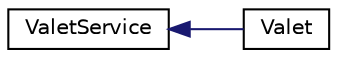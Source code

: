 digraph "Graphical Class Hierarchy"
{
 // LATEX_PDF_SIZE
  edge [fontname="Helvetica",fontsize="10",labelfontname="Helvetica",labelfontsize="10"];
  node [fontname="Helvetica",fontsize="10",shape=record];
  rankdir="LR";
  Node0 [label="ValetService",height=0.2,width=0.4,color="black", fillcolor="white", style="filled",URL="$classValetService.html",tooltip="The ValetService class is an abstract class that defines the interface for a valet service."];
  Node0 -> Node1 [dir="back",color="midnightblue",fontsize="10",style="solid",fontname="Helvetica"];
  Node1 [label="Valet",height=0.2,width=0.4,color="black", fillcolor="white", style="filled",URL="$classValet.html",tooltip="The Valet class represents a valet who provides valet parking services to customers."];
}
